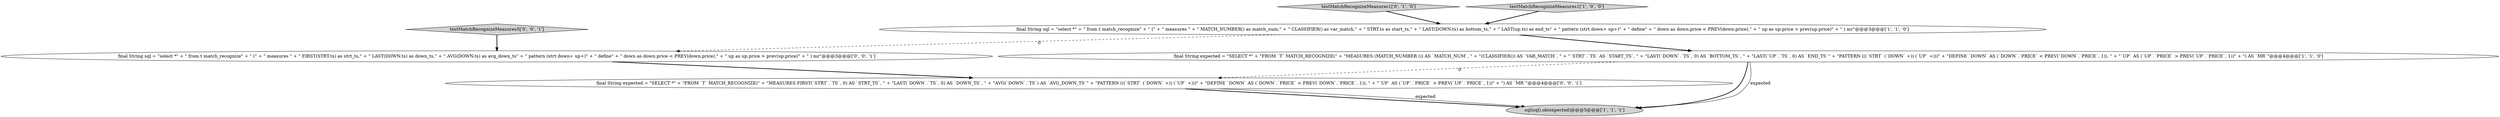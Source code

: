 digraph {
5 [style = filled, label = "final String expected = \"SELECT *\" + \"FROM `T` MATCH_RECOGNIZE(\" + \"MEASURES FIRST(`STRT`.`TS`, 0) AS `STRT_TS`, \" + \"LAST(`DOWN`.`TS`, 0) AS `DOWN_TS`, \" + \"AVG(`DOWN`.`TS`) AS `AVG_DOWN_TS`\" + \"PATTERN (((`STRT` (`DOWN` +)) (`UP` +)))\" + \"DEFINE `DOWN` AS (`DOWN`.`PRICE` < PREV(`DOWN`.`PRICE`, 1)), \" + \"`UP` AS (`UP`.`PRICE` > PREV(`UP`.`PRICE`, 1))\" + \") AS `MR`\"@@@4@@@['0', '0', '1']", fillcolor = white, shape = ellipse image = "AAA0AAABBB3BBB"];
6 [style = filled, label = "final String sql = \"select *\" + \" from t match_recognize\" + \" (\" + \" measures \" + \" FIRST(STRT.ts) as strt_ts,\" + \" LAST(DOWN.ts) as down_ts,\" + \" AVG(DOWN.ts) as avg_down_ts\" + \" pattern (strt down+ up+)\" + \" define\" + \" down as down.price < PREV(down.price),\" + \" up as up.price > prev(up.price)\" + \" ) mr\"@@@3@@@['0', '0', '1']", fillcolor = white, shape = ellipse image = "AAA0AAABBB3BBB"];
4 [style = filled, label = "testMatchRecognizeMeasures1['0', '1', '0']", fillcolor = lightgray, shape = diamond image = "AAA0AAABBB2BBB"];
2 [style = filled, label = "final String sql = \"select *\" + \" from t match_recognize\" + \" (\" + \" measures \" + \" MATCH_NUMBER() as match_num,\" + \" CLASSIFIER() as var_match,\" + \" STRT.ts as start_ts,\" + \" LAST(DOWN.ts) as bottom_ts,\" + \" LAST(up.ts) as end_ts\" + \" pattern (strt down+ up+)\" + \" define\" + \" down as down.price < PREV(down.price),\" + \" up as up.price > prev(up.price)\" + \" ) mr\"@@@3@@@['1', '1', '0']", fillcolor = white, shape = ellipse image = "AAA0AAABBB1BBB"];
7 [style = filled, label = "testMatchRecognizeMeasures5['0', '0', '1']", fillcolor = lightgray, shape = diamond image = "AAA0AAABBB3BBB"];
0 [style = filled, label = "sql(sql).ok(expected)@@@5@@@['1', '1', '1']", fillcolor = lightgray, shape = ellipse image = "AAA0AAABBB1BBB"];
1 [style = filled, label = "final String expected = \"SELECT *\" + \"FROM `T` MATCH_RECOGNIZE(\" + \"MEASURES (MATCH_NUMBER ()) AS `MATCH_NUM`, \" + \"(CLASSIFIER()) AS `VAR_MATCH`, \" + \"`STRT`.`TS` AS `START_TS`, \" + \"LAST(`DOWN`.`TS`, 0) AS `BOTTOM_TS`, \" + \"LAST(`UP`.`TS`, 0) AS `END_TS`\" + \"PATTERN (((`STRT` (`DOWN` +)) (`UP` +)))\" + \"DEFINE `DOWN` AS (`DOWN`.`PRICE` < PREV(`DOWN`.`PRICE`, 1)), \" + \"`UP` AS (`UP`.`PRICE` > PREV(`UP`.`PRICE`, 1))\" + \") AS `MR`\"@@@4@@@['1', '1', '0']", fillcolor = white, shape = ellipse image = "AAA0AAABBB1BBB"];
3 [style = filled, label = "testMatchRecognizeMeasures1['1', '0', '0']", fillcolor = lightgray, shape = diamond image = "AAA0AAABBB1BBB"];
6->5 [style = bold, label=""];
1->0 [style = bold, label=""];
4->2 [style = bold, label=""];
1->5 [style = dashed, label="0"];
3->2 [style = bold, label=""];
5->0 [style = bold, label=""];
2->6 [style = dashed, label="0"];
5->0 [style = solid, label="expected"];
2->1 [style = bold, label=""];
7->6 [style = bold, label=""];
1->0 [style = solid, label="expected"];
}
